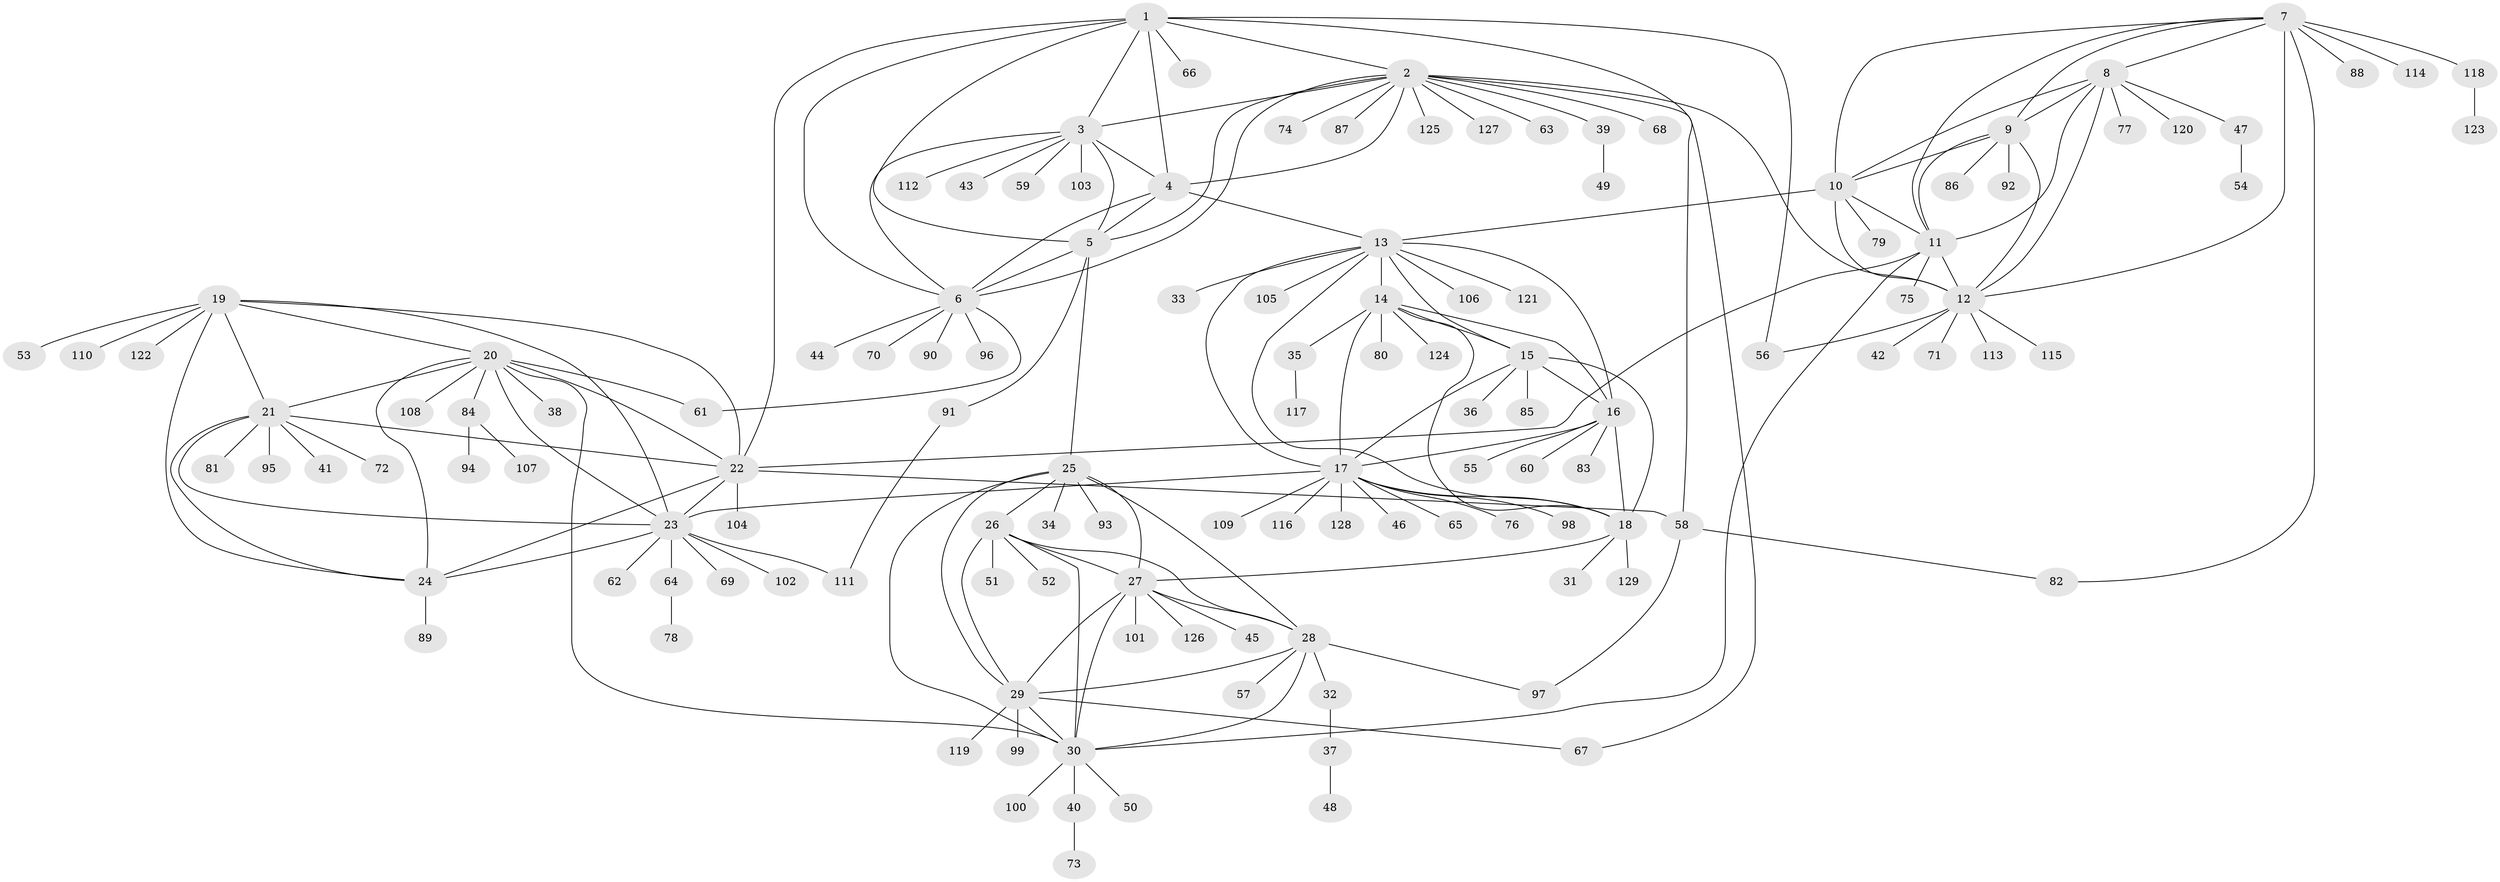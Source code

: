 // Generated by graph-tools (version 1.1) at 2025/37/03/09/25 02:37:26]
// undirected, 129 vertices, 191 edges
graph export_dot {
graph [start="1"]
  node [color=gray90,style=filled];
  1;
  2;
  3;
  4;
  5;
  6;
  7;
  8;
  9;
  10;
  11;
  12;
  13;
  14;
  15;
  16;
  17;
  18;
  19;
  20;
  21;
  22;
  23;
  24;
  25;
  26;
  27;
  28;
  29;
  30;
  31;
  32;
  33;
  34;
  35;
  36;
  37;
  38;
  39;
  40;
  41;
  42;
  43;
  44;
  45;
  46;
  47;
  48;
  49;
  50;
  51;
  52;
  53;
  54;
  55;
  56;
  57;
  58;
  59;
  60;
  61;
  62;
  63;
  64;
  65;
  66;
  67;
  68;
  69;
  70;
  71;
  72;
  73;
  74;
  75;
  76;
  77;
  78;
  79;
  80;
  81;
  82;
  83;
  84;
  85;
  86;
  87;
  88;
  89;
  90;
  91;
  92;
  93;
  94;
  95;
  96;
  97;
  98;
  99;
  100;
  101;
  102;
  103;
  104;
  105;
  106;
  107;
  108;
  109;
  110;
  111;
  112;
  113;
  114;
  115;
  116;
  117;
  118;
  119;
  120;
  121;
  122;
  123;
  124;
  125;
  126;
  127;
  128;
  129;
  1 -- 2;
  1 -- 3;
  1 -- 4;
  1 -- 5;
  1 -- 6;
  1 -- 22;
  1 -- 56;
  1 -- 58;
  1 -- 66;
  2 -- 3;
  2 -- 4;
  2 -- 5;
  2 -- 6;
  2 -- 12;
  2 -- 39;
  2 -- 63;
  2 -- 67;
  2 -- 68;
  2 -- 74;
  2 -- 87;
  2 -- 125;
  2 -- 127;
  3 -- 4;
  3 -- 5;
  3 -- 6;
  3 -- 43;
  3 -- 59;
  3 -- 103;
  3 -- 112;
  4 -- 5;
  4 -- 6;
  4 -- 13;
  5 -- 6;
  5 -- 25;
  5 -- 91;
  6 -- 44;
  6 -- 61;
  6 -- 70;
  6 -- 90;
  6 -- 96;
  7 -- 8;
  7 -- 9;
  7 -- 10;
  7 -- 11;
  7 -- 12;
  7 -- 82;
  7 -- 88;
  7 -- 114;
  7 -- 118;
  8 -- 9;
  8 -- 10;
  8 -- 11;
  8 -- 12;
  8 -- 47;
  8 -- 77;
  8 -- 120;
  9 -- 10;
  9 -- 11;
  9 -- 12;
  9 -- 86;
  9 -- 92;
  10 -- 11;
  10 -- 12;
  10 -- 13;
  10 -- 79;
  11 -- 12;
  11 -- 22;
  11 -- 30;
  11 -- 75;
  12 -- 42;
  12 -- 56;
  12 -- 71;
  12 -- 113;
  12 -- 115;
  13 -- 14;
  13 -- 15;
  13 -- 16;
  13 -- 17;
  13 -- 18;
  13 -- 33;
  13 -- 105;
  13 -- 106;
  13 -- 121;
  14 -- 15;
  14 -- 16;
  14 -- 17;
  14 -- 18;
  14 -- 35;
  14 -- 80;
  14 -- 124;
  15 -- 16;
  15 -- 17;
  15 -- 18;
  15 -- 36;
  15 -- 85;
  16 -- 17;
  16 -- 18;
  16 -- 55;
  16 -- 60;
  16 -- 83;
  17 -- 18;
  17 -- 23;
  17 -- 46;
  17 -- 65;
  17 -- 76;
  17 -- 98;
  17 -- 109;
  17 -- 116;
  17 -- 128;
  18 -- 27;
  18 -- 31;
  18 -- 129;
  19 -- 20;
  19 -- 21;
  19 -- 22;
  19 -- 23;
  19 -- 24;
  19 -- 53;
  19 -- 110;
  19 -- 122;
  20 -- 21;
  20 -- 22;
  20 -- 23;
  20 -- 24;
  20 -- 30;
  20 -- 38;
  20 -- 61;
  20 -- 84;
  20 -- 108;
  21 -- 22;
  21 -- 23;
  21 -- 24;
  21 -- 41;
  21 -- 72;
  21 -- 81;
  21 -- 95;
  22 -- 23;
  22 -- 24;
  22 -- 58;
  22 -- 104;
  23 -- 24;
  23 -- 62;
  23 -- 64;
  23 -- 69;
  23 -- 102;
  23 -- 111;
  24 -- 89;
  25 -- 26;
  25 -- 27;
  25 -- 28;
  25 -- 29;
  25 -- 30;
  25 -- 34;
  25 -- 93;
  26 -- 27;
  26 -- 28;
  26 -- 29;
  26 -- 30;
  26 -- 51;
  26 -- 52;
  27 -- 28;
  27 -- 29;
  27 -- 30;
  27 -- 45;
  27 -- 101;
  27 -- 126;
  28 -- 29;
  28 -- 30;
  28 -- 32;
  28 -- 57;
  28 -- 97;
  29 -- 30;
  29 -- 67;
  29 -- 99;
  29 -- 119;
  30 -- 40;
  30 -- 50;
  30 -- 100;
  32 -- 37;
  35 -- 117;
  37 -- 48;
  39 -- 49;
  40 -- 73;
  47 -- 54;
  58 -- 82;
  58 -- 97;
  64 -- 78;
  84 -- 94;
  84 -- 107;
  91 -- 111;
  118 -- 123;
}
